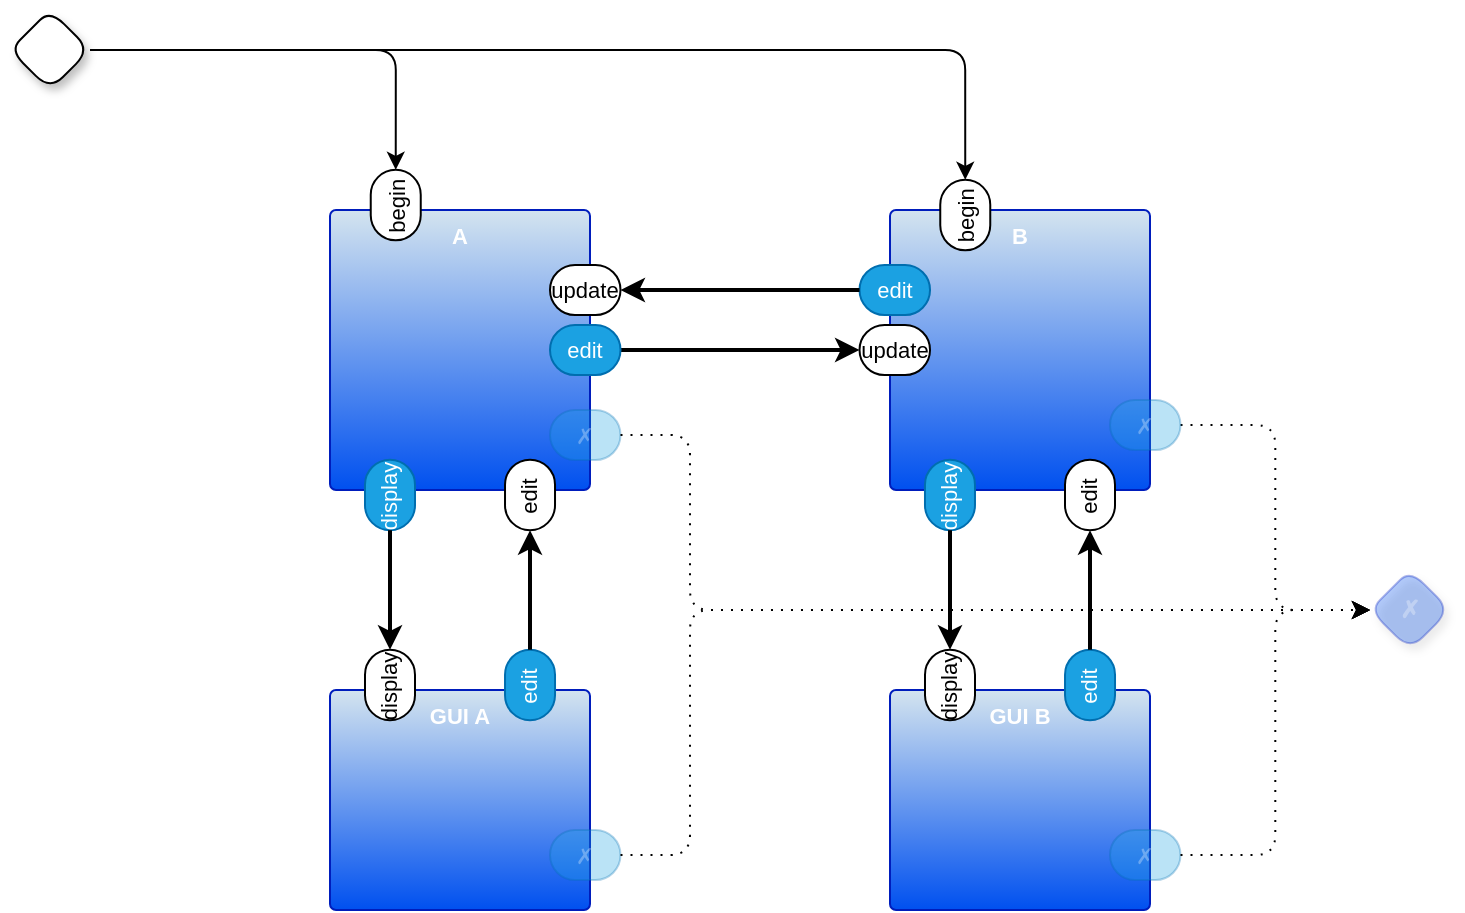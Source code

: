 <mxfile version="27.0.9">
  <diagram name="Page-1" id="5c5ncPolhK4JM8Jjp64N">
    <mxGraphModel dx="1092" dy="732" grid="1" gridSize="10" guides="1" tooltips="1" connect="1" arrows="1" fold="1" page="1" pageScale="1" pageWidth="1100" pageHeight="850" math="0" shadow="0">
      <root>
        <mxCell id="0" />
        <mxCell id="1" parent="0" />
        <mxCell id="0HyIRbqfKTSCSGBwRbP0-46" style="edgeStyle=orthogonalEdgeStyle;shape=connector;curved=0;rounded=1;jumpStyle=gap;orthogonalLoop=1;jettySize=auto;html=1;exitX=1;exitY=0.5;exitDx=0;exitDy=0;exitPerimeter=0;entryX=1;entryY=0.5;entryDx=0;entryDy=0;entryPerimeter=0;strokeColor=default;strokeWidth=1;align=center;verticalAlign=middle;fontFamily=Helvetica;fontSize=11;fontColor=default;labelBackgroundColor=default;endArrow=classic;" edge="1" parent="1" source="0HyIRbqfKTSCSGBwRbP0-5" target="0HyIRbqfKTSCSGBwRbP0-44">
          <mxGeometry relative="1" as="geometry">
            <Array as="points">
              <mxPoint x="80" y="120" />
              <mxPoint x="518" y="120" />
            </Array>
          </mxGeometry>
        </mxCell>
        <mxCell id="0HyIRbqfKTSCSGBwRbP0-1" value="A" style="rounded=1;whiteSpace=wrap;html=1;sketch=0;container=1;recursiveResize=0;verticalAlign=top;arcSize=6;fontStyle=1;autosize=0;points=[];absoluteArcSize=1;shadow=0;strokeColor=#001DBC;fillColor=#D4E4EF;fontColor=#ffffff;fontFamily=Helvetica;fontSize=11;gradientColor=#0050EF;" vertex="1" parent="1">
          <mxGeometry x="200" y="200" width="130" height="140" as="geometry">
            <mxRectangle x="-98" y="-1230" width="99" height="26" as="alternateBounds" />
          </mxGeometry>
        </mxCell>
        <mxCell id="0HyIRbqfKTSCSGBwRbP0-3" value="✗" style="rounded=1;whiteSpace=wrap;html=1;sketch=0;points=[[0,0.5,0,0,0],[1,0.5,0,0,0]];fillColor=#1ba1e2;fontColor=#ffffff;strokeColor=#006EAF;arcSize=50;fontFamily=Helvetica;fontSize=11;textOpacity=30;opacity=30;" vertex="1" parent="0HyIRbqfKTSCSGBwRbP0-1">
          <mxGeometry x="110" y="100" width="35.25" height="25" as="geometry" />
        </mxCell>
        <mxCell id="0HyIRbqfKTSCSGBwRbP0-16" value="display" style="rounded=1;whiteSpace=wrap;html=1;sketch=0;points=[[0,0.5,0,0,0],[1,0.5,0,0,0]];fillColor=#1ba1e2;fontColor=#ffffff;strokeColor=#006EAF;arcSize=50;fontFamily=Helvetica;fontSize=11;rotation=-90;" vertex="1" parent="0HyIRbqfKTSCSGBwRbP0-1">
          <mxGeometry x="12.375" y="129.995" width="35.25" height="25" as="geometry" />
        </mxCell>
        <mxCell id="0HyIRbqfKTSCSGBwRbP0-17" value="edit" style="rounded=1;whiteSpace=wrap;html=1;sketch=0;points=[[0,0.5,0,0,0],[1,0.5,0,0,0]];arcSize=50;fontFamily=Helvetica;fontSize=11;rotation=-90;" vertex="1" parent="0HyIRbqfKTSCSGBwRbP0-1">
          <mxGeometry x="82.385" y="129.995" width="35.25" height="25" as="geometry" />
        </mxCell>
        <mxCell id="0HyIRbqfKTSCSGBwRbP0-43" value="begin" style="rounded=1;whiteSpace=wrap;html=1;sketch=0;points=[[0,0.5,0,0,0],[1,0.5,0,0,0]];arcSize=50;fontFamily=Helvetica;fontSize=11;rotation=-90;" vertex="1" parent="0HyIRbqfKTSCSGBwRbP0-1">
          <mxGeometry x="15.245" y="-14.995" width="35.25" height="25" as="geometry" />
        </mxCell>
        <mxCell id="0HyIRbqfKTSCSGBwRbP0-45" style="edgeStyle=orthogonalEdgeStyle;shape=connector;curved=0;rounded=1;orthogonalLoop=1;jettySize=auto;html=1;exitX=1;exitY=0.5;exitDx=0;exitDy=0;exitPerimeter=0;strokeColor=default;align=center;verticalAlign=middle;fontFamily=Helvetica;fontSize=11;fontColor=default;labelBackgroundColor=default;endArrow=classic;strokeWidth=1;jumpStyle=gap;entryX=1;entryY=0.5;entryDx=0;entryDy=0;entryPerimeter=0;" edge="1" parent="1" source="0HyIRbqfKTSCSGBwRbP0-5" target="0HyIRbqfKTSCSGBwRbP0-43">
          <mxGeometry relative="1" as="geometry">
            <Array as="points">
              <mxPoint x="80" y="120" />
              <mxPoint x="233" y="120" />
            </Array>
          </mxGeometry>
        </mxCell>
        <mxCell id="0HyIRbqfKTSCSGBwRbP0-5" value="" style="rhombus;whiteSpace=wrap;html=1;rounded=1;fontStyle=1;glass=0;sketch=0;fontSize=12;points=[[0,0.5,0,0,0],[0.5,0,0,0,0],[0.5,1,0,0,0],[1,0.5,0,0,0]];shadow=1;fontFamily=Helvetica;fontColor=default;" vertex="1" parent="1">
          <mxGeometry x="40" y="100" width="40" height="40" as="geometry" />
        </mxCell>
        <mxCell id="0HyIRbqfKTSCSGBwRbP0-6" value="✗" style="rhombus;whiteSpace=wrap;html=1;rounded=1;fillColor=#0050ef;fontColor=#ffffff;strokeColor=#001DBC;fontStyle=1;glass=0;sketch=0;fontSize=12;points=[[0,0.5,0,0,0],[0.5,0,0,0,0],[0.5,1,0,0,0],[1,0.5,0,0,0]];shadow=1;fontFamily=Helvetica;opacity=30;textOpacity=30;" vertex="1" parent="1">
          <mxGeometry x="720" y="380" width="40" height="40" as="geometry" />
        </mxCell>
        <mxCell id="0HyIRbqfKTSCSGBwRbP0-9" value="GUI A" style="rounded=1;whiteSpace=wrap;html=1;sketch=0;container=1;recursiveResize=0;verticalAlign=top;arcSize=6;fontStyle=1;autosize=0;points=[];absoluteArcSize=1;shadow=0;strokeColor=#001DBC;fillColor=#D4E4EF;fontColor=#ffffff;fontFamily=Helvetica;fontSize=11;gradientColor=#0050EF;" vertex="1" parent="1">
          <mxGeometry x="200" y="440" width="130" height="110" as="geometry">
            <mxRectangle x="-98" y="-1230" width="99" height="26" as="alternateBounds" />
          </mxGeometry>
        </mxCell>
        <mxCell id="0HyIRbqfKTSCSGBwRbP0-11" value="✗" style="rounded=1;whiteSpace=wrap;html=1;sketch=0;points=[[0,0.5,0,0,0],[1,0.5,0,0,0]];fillColor=#1ba1e2;fontColor=#ffffff;strokeColor=#006EAF;arcSize=50;fontFamily=Helvetica;fontSize=11;textOpacity=30;opacity=30;" vertex="1" parent="0HyIRbqfKTSCSGBwRbP0-9">
          <mxGeometry x="110" y="70" width="35.25" height="25" as="geometry" />
        </mxCell>
        <mxCell id="0HyIRbqfKTSCSGBwRbP0-13" value="edit" style="rounded=1;whiteSpace=wrap;html=1;sketch=0;points=[[0,0.5,0,0,0],[1,0.5,0,0,0]];fillColor=#1ba1e2;fontColor=#ffffff;strokeColor=#006EAF;arcSize=50;fontFamily=Helvetica;fontSize=11;rotation=-90;" vertex="1" parent="0HyIRbqfKTSCSGBwRbP0-9">
          <mxGeometry x="82.385" y="-15.005" width="35.25" height="25" as="geometry" />
        </mxCell>
        <mxCell id="0HyIRbqfKTSCSGBwRbP0-15" value="display" style="rounded=1;whiteSpace=wrap;html=1;sketch=0;points=[[0,0.5,0,0,0],[1,0.5,0,0,0]];arcSize=50;fontFamily=Helvetica;fontSize=11;rotation=-90;" vertex="1" parent="0HyIRbqfKTSCSGBwRbP0-9">
          <mxGeometry x="12.375" y="-15.005" width="35.25" height="25" as="geometry" />
        </mxCell>
        <mxCell id="0HyIRbqfKTSCSGBwRbP0-21" style="edgeStyle=orthogonalEdgeStyle;rounded=1;orthogonalLoop=1;jettySize=auto;html=1;exitX=0;exitY=0.5;exitDx=0;exitDy=0;exitPerimeter=0;entryX=1;entryY=0.5;entryDx=0;entryDy=0;entryPerimeter=0;strokeWidth=2;curved=0;" edge="1" parent="1" source="0HyIRbqfKTSCSGBwRbP0-16" target="0HyIRbqfKTSCSGBwRbP0-15">
          <mxGeometry relative="1" as="geometry" />
        </mxCell>
        <mxCell id="0HyIRbqfKTSCSGBwRbP0-22" style="edgeStyle=orthogonalEdgeStyle;rounded=1;orthogonalLoop=1;jettySize=auto;html=1;exitX=1;exitY=0.5;exitDx=0;exitDy=0;exitPerimeter=0;entryX=0;entryY=0.5;entryDx=0;entryDy=0;entryPerimeter=0;strokeWidth=2;curved=0;" edge="1" parent="1" source="0HyIRbqfKTSCSGBwRbP0-13" target="0HyIRbqfKTSCSGBwRbP0-17">
          <mxGeometry relative="1" as="geometry" />
        </mxCell>
        <mxCell id="0HyIRbqfKTSCSGBwRbP0-23" value="B" style="rounded=1;whiteSpace=wrap;html=1;sketch=0;container=1;recursiveResize=0;verticalAlign=top;arcSize=6;fontStyle=1;autosize=0;points=[];absoluteArcSize=1;shadow=0;strokeColor=#001DBC;fillColor=#D4E4EF;fontColor=#ffffff;fontFamily=Helvetica;fontSize=11;gradientColor=#0050EF;" vertex="1" parent="1">
          <mxGeometry x="480" y="200" width="130" height="140" as="geometry">
            <mxRectangle x="-98" y="-1230" width="99" height="26" as="alternateBounds" />
          </mxGeometry>
        </mxCell>
        <mxCell id="0HyIRbqfKTSCSGBwRbP0-27" value="display" style="rounded=1;whiteSpace=wrap;html=1;sketch=0;points=[[0,0.5,0,0,0],[1,0.5,0,0,0]];fillColor=#1ba1e2;fontColor=#ffffff;strokeColor=#006EAF;arcSize=50;fontFamily=Helvetica;fontSize=11;rotation=-90;" vertex="1" parent="0HyIRbqfKTSCSGBwRbP0-23">
          <mxGeometry x="12.365" y="129.995" width="35.25" height="25" as="geometry" />
        </mxCell>
        <mxCell id="0HyIRbqfKTSCSGBwRbP0-28" value="edit" style="rounded=1;whiteSpace=wrap;html=1;sketch=0;points=[[0,0.5,0,0,0],[1,0.5,0,0,0]];arcSize=50;fontFamily=Helvetica;fontSize=11;rotation=-90;" vertex="1" parent="0HyIRbqfKTSCSGBwRbP0-23">
          <mxGeometry x="82.375" y="129.995" width="35.25" height="25" as="geometry" />
        </mxCell>
        <mxCell id="0HyIRbqfKTSCSGBwRbP0-44" value="begin" style="rounded=1;whiteSpace=wrap;html=1;sketch=0;points=[[0,0.5,0,0,0],[1,0.5,0,0,0]];arcSize=50;fontFamily=Helvetica;fontSize=11;rotation=-90;" vertex="1" parent="0HyIRbqfKTSCSGBwRbP0-23">
          <mxGeometry x="20.005" y="-9.995" width="35.25" height="25" as="geometry" />
        </mxCell>
        <mxCell id="0HyIRbqfKTSCSGBwRbP0-25" value="edit" style="rounded=1;whiteSpace=wrap;html=1;sketch=0;points=[[0,0.5,0,0,0],[1,0.5,0,0,0]];fillColor=#1ba1e2;fontColor=#ffffff;strokeColor=#006EAF;arcSize=50;fontFamily=Helvetica;fontSize=11;" vertex="1" parent="0HyIRbqfKTSCSGBwRbP0-23">
          <mxGeometry x="-15.24" y="27.5" width="35.25" height="25" as="geometry" />
        </mxCell>
        <mxCell id="0HyIRbqfKTSCSGBwRbP0-26" value="update" style="rounded=1;whiteSpace=wrap;html=1;sketch=0;points=[[0,0.5,0,0,0],[1,0.5,0,0,0]];arcSize=50;fontFamily=Helvetica;fontSize=11;" vertex="1" parent="0HyIRbqfKTSCSGBwRbP0-23">
          <mxGeometry x="-15.24" y="57.5" width="35.25" height="25" as="geometry" />
        </mxCell>
        <mxCell id="0HyIRbqfKTSCSGBwRbP0-29" value="GUI B" style="rounded=1;whiteSpace=wrap;html=1;sketch=0;container=1;recursiveResize=0;verticalAlign=top;arcSize=6;fontStyle=1;autosize=0;points=[];absoluteArcSize=1;shadow=0;strokeColor=#001DBC;fillColor=#D4E4EF;fontColor=#ffffff;fontFamily=Helvetica;fontSize=11;gradientColor=#0050EF;" vertex="1" parent="1">
          <mxGeometry x="480" y="440" width="130" height="110" as="geometry">
            <mxRectangle x="-98" y="-1230" width="99" height="26" as="alternateBounds" />
          </mxGeometry>
        </mxCell>
        <mxCell id="0HyIRbqfKTSCSGBwRbP0-30" value="✗" style="rounded=1;whiteSpace=wrap;html=1;sketch=0;points=[[0,0.5,0,0,0],[1,0.5,0,0,0]];fillColor=#1ba1e2;fontColor=#ffffff;strokeColor=#006EAF;arcSize=50;fontFamily=Helvetica;fontSize=11;textOpacity=30;opacity=30;" vertex="1" parent="0HyIRbqfKTSCSGBwRbP0-29">
          <mxGeometry x="110" y="70" width="35.25" height="25" as="geometry" />
        </mxCell>
        <mxCell id="0HyIRbqfKTSCSGBwRbP0-31" value="edit" style="rounded=1;whiteSpace=wrap;html=1;sketch=0;points=[[0,0.5,0,0,0],[1,0.5,0,0,0]];fillColor=#1ba1e2;fontColor=#ffffff;strokeColor=#006EAF;arcSize=50;fontFamily=Helvetica;fontSize=11;rotation=-90;" vertex="1" parent="0HyIRbqfKTSCSGBwRbP0-29">
          <mxGeometry x="82.385" y="-15.005" width="35.25" height="25" as="geometry" />
        </mxCell>
        <mxCell id="0HyIRbqfKTSCSGBwRbP0-32" value="display" style="rounded=1;whiteSpace=wrap;html=1;sketch=0;points=[[0,0.5,0,0,0],[1,0.5,0,0,0]];arcSize=50;fontFamily=Helvetica;fontSize=11;rotation=-90;" vertex="1" parent="0HyIRbqfKTSCSGBwRbP0-29">
          <mxGeometry x="12.375" y="-15.005" width="35.25" height="25" as="geometry" />
        </mxCell>
        <mxCell id="0HyIRbqfKTSCSGBwRbP0-33" style="edgeStyle=orthogonalEdgeStyle;rounded=1;orthogonalLoop=1;jettySize=auto;html=1;exitX=0;exitY=0.5;exitDx=0;exitDy=0;exitPerimeter=0;entryX=1;entryY=0.5;entryDx=0;entryDy=0;entryPerimeter=0;strokeWidth=2;curved=0;" edge="1" parent="1" source="0HyIRbqfKTSCSGBwRbP0-27" target="0HyIRbqfKTSCSGBwRbP0-32">
          <mxGeometry relative="1" as="geometry" />
        </mxCell>
        <mxCell id="0HyIRbqfKTSCSGBwRbP0-34" style="edgeStyle=orthogonalEdgeStyle;rounded=1;orthogonalLoop=1;jettySize=auto;html=1;exitX=1;exitY=0.5;exitDx=0;exitDy=0;exitPerimeter=0;entryX=0;entryY=0.5;entryDx=0;entryDy=0;entryPerimeter=0;strokeWidth=2;curved=0;" edge="1" parent="1" source="0HyIRbqfKTSCSGBwRbP0-31" target="0HyIRbqfKTSCSGBwRbP0-28">
          <mxGeometry relative="1" as="geometry" />
        </mxCell>
        <mxCell id="0HyIRbqfKTSCSGBwRbP0-35" style="edgeStyle=orthogonalEdgeStyle;rounded=1;orthogonalLoop=1;jettySize=auto;html=1;exitX=1;exitY=0.5;exitDx=0;exitDy=0;exitPerimeter=0;entryX=0;entryY=0.5;entryDx=0;entryDy=0;entryPerimeter=0;strokeWidth=2;curved=0;" edge="1" parent="1" source="0HyIRbqfKTSCSGBwRbP0-4" target="0HyIRbqfKTSCSGBwRbP0-26">
          <mxGeometry relative="1" as="geometry" />
        </mxCell>
        <mxCell id="0HyIRbqfKTSCSGBwRbP0-38" style="edgeStyle=orthogonalEdgeStyle;rounded=1;orthogonalLoop=1;jettySize=auto;html=1;exitX=1;exitY=0.5;exitDx=0;exitDy=0;exitPerimeter=0;entryX=0;entryY=0.5;entryDx=0;entryDy=0;entryPerimeter=0;curved=0;dashed=1;dashPattern=1 4;" edge="1" parent="1" source="0HyIRbqfKTSCSGBwRbP0-24" target="0HyIRbqfKTSCSGBwRbP0-6">
          <mxGeometry relative="1" as="geometry" />
        </mxCell>
        <mxCell id="0HyIRbqfKTSCSGBwRbP0-40" style="edgeStyle=orthogonalEdgeStyle;shape=connector;curved=0;rounded=1;orthogonalLoop=1;jettySize=auto;html=1;exitX=1;exitY=0.5;exitDx=0;exitDy=0;exitPerimeter=0;entryX=0;entryY=0.5;entryDx=0;entryDy=0;entryPerimeter=0;dashed=1;dashPattern=1 4;strokeColor=default;align=center;verticalAlign=middle;fontFamily=Helvetica;fontSize=11;fontColor=default;labelBackgroundColor=default;endArrow=classic;" edge="1" parent="1" source="0HyIRbqfKTSCSGBwRbP0-30" target="0HyIRbqfKTSCSGBwRbP0-6">
          <mxGeometry relative="1" as="geometry" />
        </mxCell>
        <mxCell id="0HyIRbqfKTSCSGBwRbP0-41" style="edgeStyle=orthogonalEdgeStyle;shape=connector;curved=0;rounded=1;orthogonalLoop=1;jettySize=auto;html=1;entryX=0;entryY=0.5;entryDx=0;entryDy=0;entryPerimeter=0;dashed=1;dashPattern=1 4;strokeColor=default;align=center;verticalAlign=middle;fontFamily=Helvetica;fontSize=11;fontColor=default;labelBackgroundColor=default;endArrow=classic;" edge="1" parent="1" source="0HyIRbqfKTSCSGBwRbP0-3" target="0HyIRbqfKTSCSGBwRbP0-6">
          <mxGeometry relative="1" as="geometry">
            <Array as="points">
              <mxPoint x="380" y="313" />
              <mxPoint x="380" y="400" />
            </Array>
          </mxGeometry>
        </mxCell>
        <mxCell id="0HyIRbqfKTSCSGBwRbP0-42" style="edgeStyle=orthogonalEdgeStyle;shape=connector;curved=0;rounded=1;orthogonalLoop=1;jettySize=auto;html=1;exitX=1;exitY=0.5;exitDx=0;exitDy=0;exitPerimeter=0;entryX=0;entryY=0.5;entryDx=0;entryDy=0;entryPerimeter=0;dashed=1;dashPattern=1 4;strokeColor=default;align=center;verticalAlign=middle;fontFamily=Helvetica;fontSize=11;fontColor=default;labelBackgroundColor=default;endArrow=classic;" edge="1" parent="1" source="0HyIRbqfKTSCSGBwRbP0-11" target="0HyIRbqfKTSCSGBwRbP0-6">
          <mxGeometry relative="1" as="geometry">
            <Array as="points">
              <mxPoint x="380" y="523" />
              <mxPoint x="380" y="400" />
            </Array>
          </mxGeometry>
        </mxCell>
        <mxCell id="0HyIRbqfKTSCSGBwRbP0-24" value="✗" style="rounded=1;whiteSpace=wrap;html=1;sketch=0;points=[[0,0.5,0,0,0],[1,0.5,0,0,0]];fillColor=#1ba1e2;fontColor=#ffffff;strokeColor=#006EAF;arcSize=50;fontFamily=Helvetica;fontSize=11;textOpacity=30;opacity=30;" vertex="1" parent="1">
          <mxGeometry x="590" y="295" width="35.25" height="25" as="geometry" />
        </mxCell>
        <mxCell id="0HyIRbqfKTSCSGBwRbP0-4" value="edit" style="rounded=1;whiteSpace=wrap;html=1;sketch=0;points=[[0,0.5,0,0,0],[1,0.5,0,0,0]];fillColor=#1ba1e2;fontColor=#ffffff;strokeColor=#006EAF;arcSize=50;fontFamily=Helvetica;fontSize=11;" vertex="1" parent="1">
          <mxGeometry x="310" y="257.5" width="35.25" height="25" as="geometry" />
        </mxCell>
        <mxCell id="0HyIRbqfKTSCSGBwRbP0-20" value="update" style="rounded=1;whiteSpace=wrap;html=1;sketch=0;points=[[0,0.5,0,0,0],[1,0.5,0,0,0]];arcSize=50;fontFamily=Helvetica;fontSize=11;" vertex="1" parent="1">
          <mxGeometry x="310" y="227.5" width="35.25" height="25" as="geometry" />
        </mxCell>
        <mxCell id="0HyIRbqfKTSCSGBwRbP0-47" style="edgeStyle=orthogonalEdgeStyle;shape=connector;curved=0;rounded=1;jumpStyle=arc;orthogonalLoop=1;jettySize=auto;html=1;exitX=0;exitY=0.5;exitDx=0;exitDy=0;exitPerimeter=0;entryX=1;entryY=0.5;entryDx=0;entryDy=0;entryPerimeter=0;strokeColor=default;strokeWidth=2;align=center;verticalAlign=middle;fontFamily=Helvetica;fontSize=11;fontColor=default;labelBackgroundColor=default;endArrow=classic;" edge="1" parent="1" source="0HyIRbqfKTSCSGBwRbP0-25" target="0HyIRbqfKTSCSGBwRbP0-20">
          <mxGeometry relative="1" as="geometry" />
        </mxCell>
      </root>
    </mxGraphModel>
  </diagram>
</mxfile>
